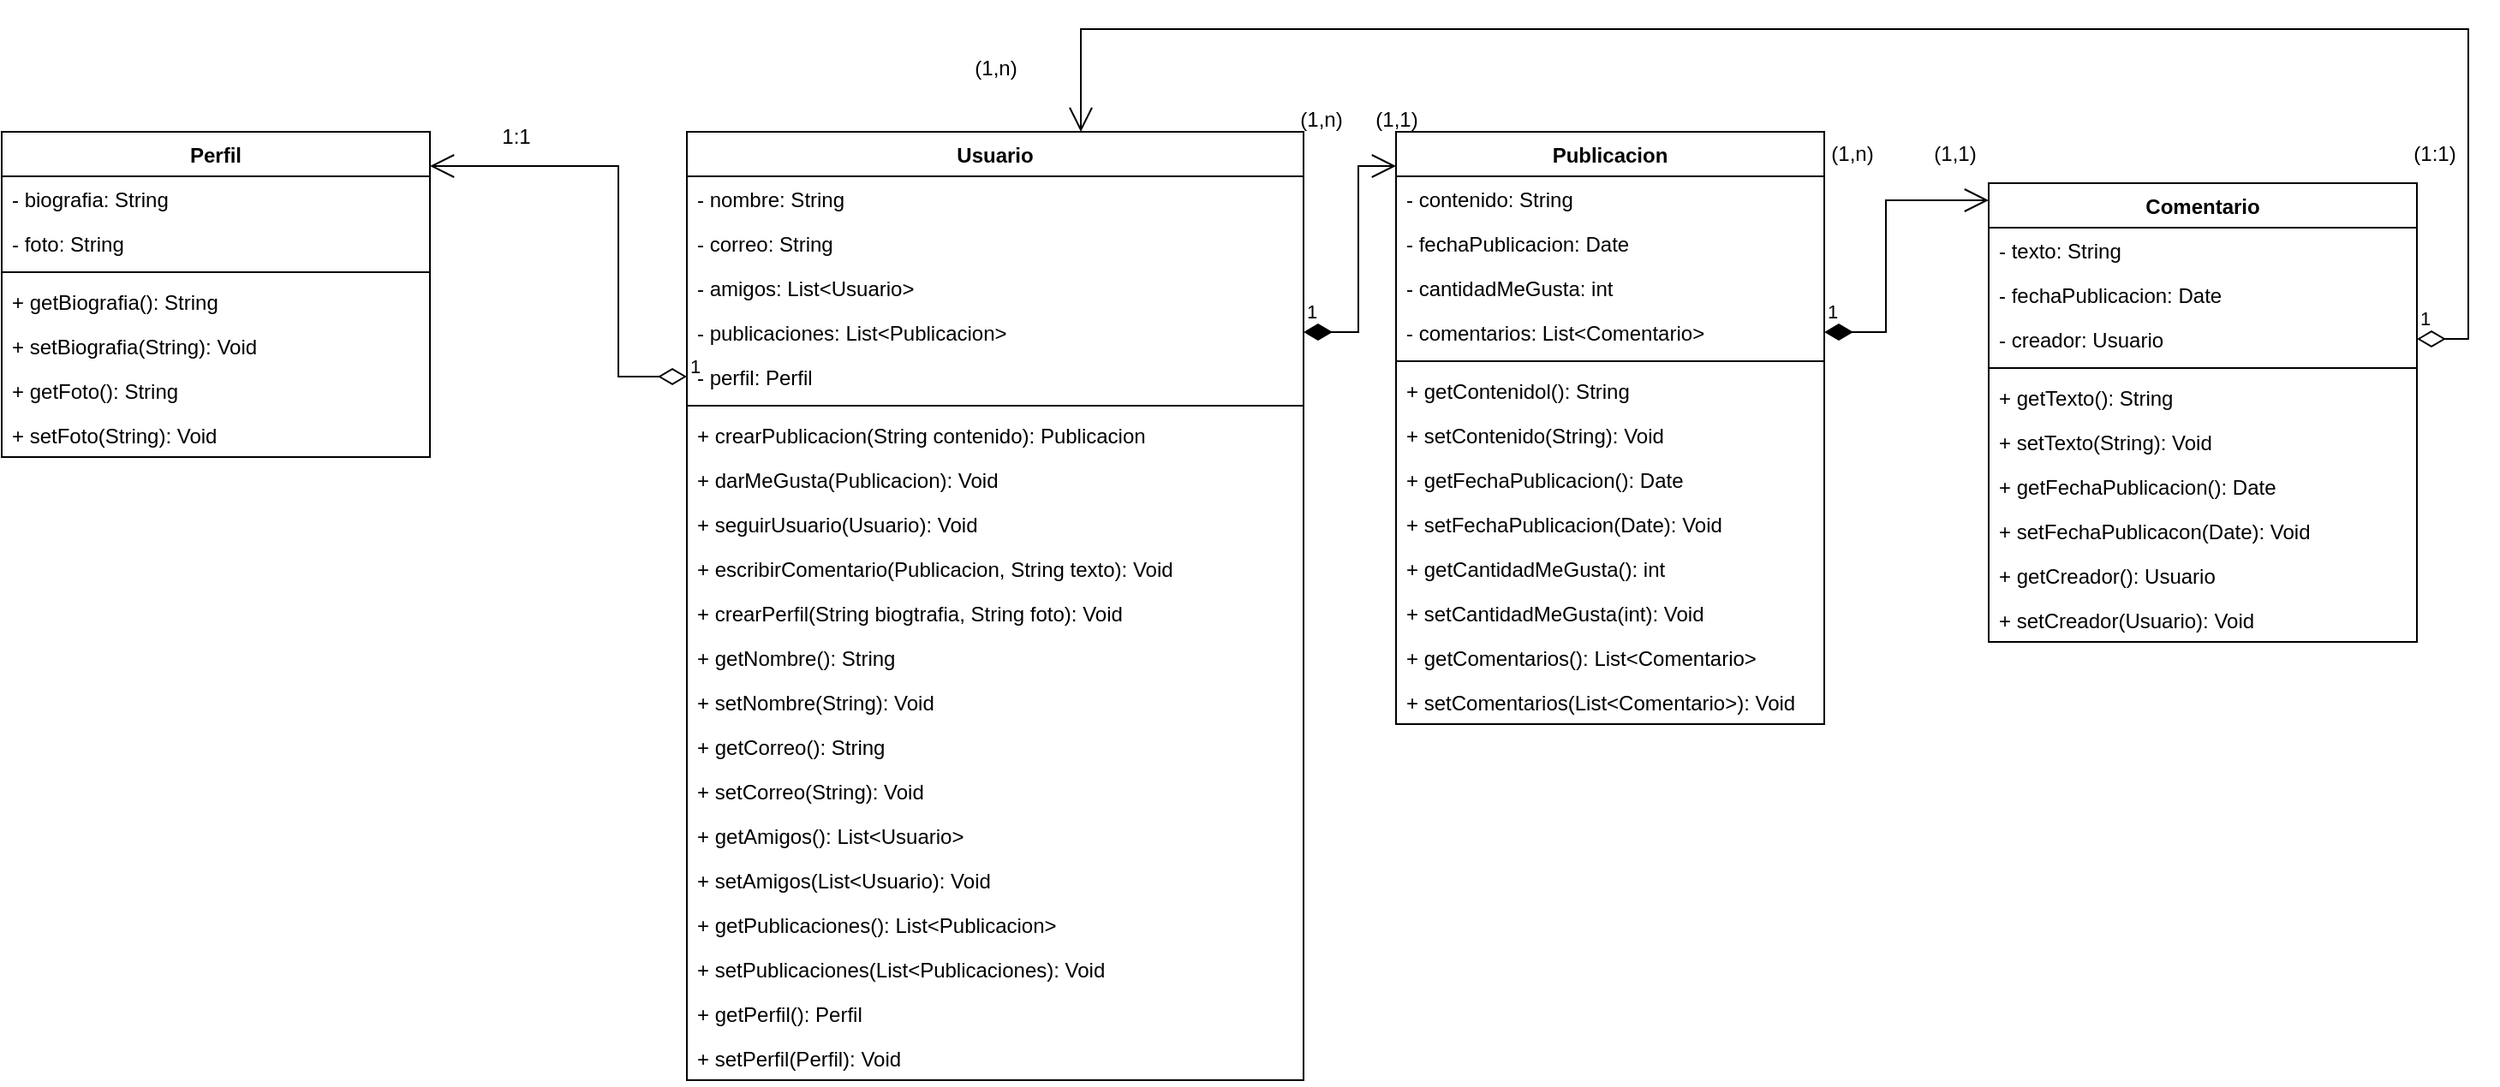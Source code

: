 <mxfile version="22.1.8" type="device">
  <diagram name="Página-1" id="3tDCjtJ9ouKSWH7aclpT">
    <mxGraphModel dx="1385" dy="935" grid="1" gridSize="10" guides="1" tooltips="1" connect="1" arrows="1" fold="1" page="1" pageScale="1" pageWidth="827" pageHeight="1169" math="0" shadow="0">
      <root>
        <mxCell id="0" />
        <mxCell id="1" parent="0" />
        <mxCell id="qSOSY0x3wj1_a89R1ca1-1" value="Usuario" style="swimlane;fontStyle=1;align=center;verticalAlign=top;childLayout=stackLayout;horizontal=1;startSize=26;horizontalStack=0;resizeParent=1;resizeParentMax=0;resizeLast=0;collapsible=1;marginBottom=0;whiteSpace=wrap;html=1;" vertex="1" parent="1">
          <mxGeometry y="270" width="360" height="554" as="geometry" />
        </mxCell>
        <mxCell id="qSOSY0x3wj1_a89R1ca1-2" value="- nombre: String" style="text;strokeColor=none;fillColor=none;align=left;verticalAlign=top;spacingLeft=4;spacingRight=4;overflow=hidden;rotatable=0;points=[[0,0.5],[1,0.5]];portConstraint=eastwest;whiteSpace=wrap;html=1;" vertex="1" parent="qSOSY0x3wj1_a89R1ca1-1">
          <mxGeometry y="26" width="360" height="26" as="geometry" />
        </mxCell>
        <mxCell id="qSOSY0x3wj1_a89R1ca1-5" value="- correo: String" style="text;strokeColor=none;fillColor=none;align=left;verticalAlign=top;spacingLeft=4;spacingRight=4;overflow=hidden;rotatable=0;points=[[0,0.5],[1,0.5]];portConstraint=eastwest;whiteSpace=wrap;html=1;" vertex="1" parent="qSOSY0x3wj1_a89R1ca1-1">
          <mxGeometry y="52" width="360" height="26" as="geometry" />
        </mxCell>
        <mxCell id="qSOSY0x3wj1_a89R1ca1-6" value="- amigos: List&amp;lt;Usuario&amp;gt;" style="text;strokeColor=none;fillColor=none;align=left;verticalAlign=top;spacingLeft=4;spacingRight=4;overflow=hidden;rotatable=0;points=[[0,0.5],[1,0.5]];portConstraint=eastwest;whiteSpace=wrap;html=1;" vertex="1" parent="qSOSY0x3wj1_a89R1ca1-1">
          <mxGeometry y="78" width="360" height="26" as="geometry" />
        </mxCell>
        <mxCell id="qSOSY0x3wj1_a89R1ca1-7" value="- publicaciones: List&amp;lt;Publicacion&amp;gt;" style="text;strokeColor=none;fillColor=none;align=left;verticalAlign=top;spacingLeft=4;spacingRight=4;overflow=hidden;rotatable=0;points=[[0,0.5],[1,0.5]];portConstraint=eastwest;whiteSpace=wrap;html=1;" vertex="1" parent="qSOSY0x3wj1_a89R1ca1-1">
          <mxGeometry y="104" width="360" height="26" as="geometry" />
        </mxCell>
        <mxCell id="qSOSY0x3wj1_a89R1ca1-16" value="- perfil: Perfil" style="text;strokeColor=none;fillColor=none;align=left;verticalAlign=top;spacingLeft=4;spacingRight=4;overflow=hidden;rotatable=0;points=[[0,0.5],[1,0.5]];portConstraint=eastwest;whiteSpace=wrap;html=1;" vertex="1" parent="qSOSY0x3wj1_a89R1ca1-1">
          <mxGeometry y="130" width="360" height="26" as="geometry" />
        </mxCell>
        <mxCell id="qSOSY0x3wj1_a89R1ca1-3" value="" style="line;strokeWidth=1;fillColor=none;align=left;verticalAlign=middle;spacingTop=-1;spacingLeft=3;spacingRight=3;rotatable=0;labelPosition=right;points=[];portConstraint=eastwest;strokeColor=inherit;" vertex="1" parent="qSOSY0x3wj1_a89R1ca1-1">
          <mxGeometry y="156" width="360" height="8" as="geometry" />
        </mxCell>
        <mxCell id="qSOSY0x3wj1_a89R1ca1-15" value="+ crearPublicacion(String contenido): Publicacion" style="text;strokeColor=none;fillColor=none;align=left;verticalAlign=top;spacingLeft=4;spacingRight=4;overflow=hidden;rotatable=0;points=[[0,0.5],[1,0.5]];portConstraint=eastwest;whiteSpace=wrap;html=1;" vertex="1" parent="qSOSY0x3wj1_a89R1ca1-1">
          <mxGeometry y="164" width="360" height="26" as="geometry" />
        </mxCell>
        <mxCell id="qSOSY0x3wj1_a89R1ca1-4" value="+ darMeGusta(Publicacion): Void" style="text;strokeColor=none;fillColor=none;align=left;verticalAlign=top;spacingLeft=4;spacingRight=4;overflow=hidden;rotatable=0;points=[[0,0.5],[1,0.5]];portConstraint=eastwest;whiteSpace=wrap;html=1;" vertex="1" parent="qSOSY0x3wj1_a89R1ca1-1">
          <mxGeometry y="190" width="360" height="26" as="geometry" />
        </mxCell>
        <mxCell id="qSOSY0x3wj1_a89R1ca1-28" value="+ seguirUsuario(Usuario): Void" style="text;strokeColor=none;fillColor=none;align=left;verticalAlign=top;spacingLeft=4;spacingRight=4;overflow=hidden;rotatable=0;points=[[0,0.5],[1,0.5]];portConstraint=eastwest;whiteSpace=wrap;html=1;" vertex="1" parent="qSOSY0x3wj1_a89R1ca1-1">
          <mxGeometry y="216" width="360" height="26" as="geometry" />
        </mxCell>
        <mxCell id="qSOSY0x3wj1_a89R1ca1-30" value="+ escribirComentario(Publicacion, String texto): Void" style="text;strokeColor=none;fillColor=none;align=left;verticalAlign=top;spacingLeft=4;spacingRight=4;overflow=hidden;rotatable=0;points=[[0,0.5],[1,0.5]];portConstraint=eastwest;whiteSpace=wrap;html=1;" vertex="1" parent="qSOSY0x3wj1_a89R1ca1-1">
          <mxGeometry y="242" width="360" height="26" as="geometry" />
        </mxCell>
        <mxCell id="qSOSY0x3wj1_a89R1ca1-67" value="+ crearPerfil(String biogtrafia, String foto): Void" style="text;strokeColor=none;fillColor=none;align=left;verticalAlign=top;spacingLeft=4;spacingRight=4;overflow=hidden;rotatable=0;points=[[0,0.5],[1,0.5]];portConstraint=eastwest;whiteSpace=wrap;html=1;" vertex="1" parent="qSOSY0x3wj1_a89R1ca1-1">
          <mxGeometry y="268" width="360" height="26" as="geometry" />
        </mxCell>
        <mxCell id="qSOSY0x3wj1_a89R1ca1-55" value="+ getNombre(): String" style="text;strokeColor=none;fillColor=none;align=left;verticalAlign=top;spacingLeft=4;spacingRight=4;overflow=hidden;rotatable=0;points=[[0,0.5],[1,0.5]];portConstraint=eastwest;whiteSpace=wrap;html=1;" vertex="1" parent="qSOSY0x3wj1_a89R1ca1-1">
          <mxGeometry y="294" width="360" height="26" as="geometry" />
        </mxCell>
        <mxCell id="qSOSY0x3wj1_a89R1ca1-59" value="+ setNombre(String): Void" style="text;strokeColor=none;fillColor=none;align=left;verticalAlign=top;spacingLeft=4;spacingRight=4;overflow=hidden;rotatable=0;points=[[0,0.5],[1,0.5]];portConstraint=eastwest;whiteSpace=wrap;html=1;" vertex="1" parent="qSOSY0x3wj1_a89R1ca1-1">
          <mxGeometry y="320" width="360" height="26" as="geometry" />
        </mxCell>
        <mxCell id="qSOSY0x3wj1_a89R1ca1-60" value="+ getCorreo(): String" style="text;strokeColor=none;fillColor=none;align=left;verticalAlign=top;spacingLeft=4;spacingRight=4;overflow=hidden;rotatable=0;points=[[0,0.5],[1,0.5]];portConstraint=eastwest;whiteSpace=wrap;html=1;" vertex="1" parent="qSOSY0x3wj1_a89R1ca1-1">
          <mxGeometry y="346" width="360" height="26" as="geometry" />
        </mxCell>
        <mxCell id="qSOSY0x3wj1_a89R1ca1-56" value="+ setCorreo(String): Void" style="text;strokeColor=none;fillColor=none;align=left;verticalAlign=top;spacingLeft=4;spacingRight=4;overflow=hidden;rotatable=0;points=[[0,0.5],[1,0.5]];portConstraint=eastwest;whiteSpace=wrap;html=1;" vertex="1" parent="qSOSY0x3wj1_a89R1ca1-1">
          <mxGeometry y="372" width="360" height="26" as="geometry" />
        </mxCell>
        <mxCell id="qSOSY0x3wj1_a89R1ca1-61" value="+ getAmigos(): List&amp;lt;Usuario&amp;gt;" style="text;strokeColor=none;fillColor=none;align=left;verticalAlign=top;spacingLeft=4;spacingRight=4;overflow=hidden;rotatable=0;points=[[0,0.5],[1,0.5]];portConstraint=eastwest;whiteSpace=wrap;html=1;" vertex="1" parent="qSOSY0x3wj1_a89R1ca1-1">
          <mxGeometry y="398" width="360" height="26" as="geometry" />
        </mxCell>
        <mxCell id="qSOSY0x3wj1_a89R1ca1-62" value="+ setAmigos(List&amp;lt;Usuario): Void" style="text;strokeColor=none;fillColor=none;align=left;verticalAlign=top;spacingLeft=4;spacingRight=4;overflow=hidden;rotatable=0;points=[[0,0.5],[1,0.5]];portConstraint=eastwest;whiteSpace=wrap;html=1;" vertex="1" parent="qSOSY0x3wj1_a89R1ca1-1">
          <mxGeometry y="424" width="360" height="26" as="geometry" />
        </mxCell>
        <mxCell id="qSOSY0x3wj1_a89R1ca1-63" value="+ getPublicaciones(): List&amp;lt;Publicacion&amp;gt;" style="text;strokeColor=none;fillColor=none;align=left;verticalAlign=top;spacingLeft=4;spacingRight=4;overflow=hidden;rotatable=0;points=[[0,0.5],[1,0.5]];portConstraint=eastwest;whiteSpace=wrap;html=1;" vertex="1" parent="qSOSY0x3wj1_a89R1ca1-1">
          <mxGeometry y="450" width="360" height="26" as="geometry" />
        </mxCell>
        <mxCell id="qSOSY0x3wj1_a89R1ca1-64" value="+ setPublicaciones(List&amp;lt;Publicaciones): Void" style="text;strokeColor=none;fillColor=none;align=left;verticalAlign=top;spacingLeft=4;spacingRight=4;overflow=hidden;rotatable=0;points=[[0,0.5],[1,0.5]];portConstraint=eastwest;whiteSpace=wrap;html=1;" vertex="1" parent="qSOSY0x3wj1_a89R1ca1-1">
          <mxGeometry y="476" width="360" height="26" as="geometry" />
        </mxCell>
        <mxCell id="qSOSY0x3wj1_a89R1ca1-65" value="+ getPerfil(): Perfil" style="text;strokeColor=none;fillColor=none;align=left;verticalAlign=top;spacingLeft=4;spacingRight=4;overflow=hidden;rotatable=0;points=[[0,0.5],[1,0.5]];portConstraint=eastwest;whiteSpace=wrap;html=1;" vertex="1" parent="qSOSY0x3wj1_a89R1ca1-1">
          <mxGeometry y="502" width="360" height="26" as="geometry" />
        </mxCell>
        <mxCell id="qSOSY0x3wj1_a89R1ca1-66" value="+ setPerfil(Perfil): Void" style="text;strokeColor=none;fillColor=none;align=left;verticalAlign=top;spacingLeft=4;spacingRight=4;overflow=hidden;rotatable=0;points=[[0,0.5],[1,0.5]];portConstraint=eastwest;whiteSpace=wrap;html=1;" vertex="1" parent="qSOSY0x3wj1_a89R1ca1-1">
          <mxGeometry y="528" width="360" height="26" as="geometry" />
        </mxCell>
        <mxCell id="qSOSY0x3wj1_a89R1ca1-8" value="Publicacion" style="swimlane;fontStyle=1;align=center;verticalAlign=top;childLayout=stackLayout;horizontal=1;startSize=26;horizontalStack=0;resizeParent=1;resizeParentMax=0;resizeLast=0;collapsible=1;marginBottom=0;whiteSpace=wrap;html=1;" vertex="1" parent="1">
          <mxGeometry x="414" y="270" width="250" height="346" as="geometry" />
        </mxCell>
        <mxCell id="qSOSY0x3wj1_a89R1ca1-9" value="- contenido: String" style="text;strokeColor=none;fillColor=none;align=left;verticalAlign=top;spacingLeft=4;spacingRight=4;overflow=hidden;rotatable=0;points=[[0,0.5],[1,0.5]];portConstraint=eastwest;whiteSpace=wrap;html=1;" vertex="1" parent="qSOSY0x3wj1_a89R1ca1-8">
          <mxGeometry y="26" width="250" height="26" as="geometry" />
        </mxCell>
        <mxCell id="qSOSY0x3wj1_a89R1ca1-10" value="- fechaPublicacion: Date" style="text;strokeColor=none;fillColor=none;align=left;verticalAlign=top;spacingLeft=4;spacingRight=4;overflow=hidden;rotatable=0;points=[[0,0.5],[1,0.5]];portConstraint=eastwest;whiteSpace=wrap;html=1;" vertex="1" parent="qSOSY0x3wj1_a89R1ca1-8">
          <mxGeometry y="52" width="250" height="26" as="geometry" />
        </mxCell>
        <mxCell id="qSOSY0x3wj1_a89R1ca1-11" value="- cantidadMeGusta: int" style="text;strokeColor=none;fillColor=none;align=left;verticalAlign=top;spacingLeft=4;spacingRight=4;overflow=hidden;rotatable=0;points=[[0,0.5],[1,0.5]];portConstraint=eastwest;whiteSpace=wrap;html=1;" vertex="1" parent="qSOSY0x3wj1_a89R1ca1-8">
          <mxGeometry y="78" width="250" height="26" as="geometry" />
        </mxCell>
        <mxCell id="qSOSY0x3wj1_a89R1ca1-29" value="- comentarios: List&amp;lt;Comentario&amp;gt;" style="text;strokeColor=none;fillColor=none;align=left;verticalAlign=top;spacingLeft=4;spacingRight=4;overflow=hidden;rotatable=0;points=[[0,0.5],[1,0.5]];portConstraint=eastwest;whiteSpace=wrap;html=1;" vertex="1" parent="qSOSY0x3wj1_a89R1ca1-8">
          <mxGeometry y="104" width="250" height="26" as="geometry" />
        </mxCell>
        <mxCell id="qSOSY0x3wj1_a89R1ca1-13" value="" style="line;strokeWidth=1;fillColor=none;align=left;verticalAlign=middle;spacingTop=-1;spacingLeft=3;spacingRight=3;rotatable=0;labelPosition=right;points=[];portConstraint=eastwest;strokeColor=inherit;" vertex="1" parent="qSOSY0x3wj1_a89R1ca1-8">
          <mxGeometry y="130" width="250" height="8" as="geometry" />
        </mxCell>
        <mxCell id="qSOSY0x3wj1_a89R1ca1-68" value="+ getContenidol(): String" style="text;strokeColor=none;fillColor=none;align=left;verticalAlign=top;spacingLeft=4;spacingRight=4;overflow=hidden;rotatable=0;points=[[0,0.5],[1,0.5]];portConstraint=eastwest;whiteSpace=wrap;html=1;" vertex="1" parent="qSOSY0x3wj1_a89R1ca1-8">
          <mxGeometry y="138" width="250" height="26" as="geometry" />
        </mxCell>
        <mxCell id="qSOSY0x3wj1_a89R1ca1-69" value="+ setContenido(String): Void" style="text;strokeColor=none;fillColor=none;align=left;verticalAlign=top;spacingLeft=4;spacingRight=4;overflow=hidden;rotatable=0;points=[[0,0.5],[1,0.5]];portConstraint=eastwest;whiteSpace=wrap;html=1;" vertex="1" parent="qSOSY0x3wj1_a89R1ca1-8">
          <mxGeometry y="164" width="250" height="26" as="geometry" />
        </mxCell>
        <mxCell id="qSOSY0x3wj1_a89R1ca1-70" value="+ getFechaPublicacion(): Date" style="text;strokeColor=none;fillColor=none;align=left;verticalAlign=top;spacingLeft=4;spacingRight=4;overflow=hidden;rotatable=0;points=[[0,0.5],[1,0.5]];portConstraint=eastwest;whiteSpace=wrap;html=1;" vertex="1" parent="qSOSY0x3wj1_a89R1ca1-8">
          <mxGeometry y="190" width="250" height="26" as="geometry" />
        </mxCell>
        <mxCell id="qSOSY0x3wj1_a89R1ca1-71" value="+ setFechaPublicacion(Date): Void" style="text;strokeColor=none;fillColor=none;align=left;verticalAlign=top;spacingLeft=4;spacingRight=4;overflow=hidden;rotatable=0;points=[[0,0.5],[1,0.5]];portConstraint=eastwest;whiteSpace=wrap;html=1;" vertex="1" parent="qSOSY0x3wj1_a89R1ca1-8">
          <mxGeometry y="216" width="250" height="26" as="geometry" />
        </mxCell>
        <mxCell id="qSOSY0x3wj1_a89R1ca1-72" value="+ getCantidadMeGusta(): int" style="text;strokeColor=none;fillColor=none;align=left;verticalAlign=top;spacingLeft=4;spacingRight=4;overflow=hidden;rotatable=0;points=[[0,0.5],[1,0.5]];portConstraint=eastwest;whiteSpace=wrap;html=1;" vertex="1" parent="qSOSY0x3wj1_a89R1ca1-8">
          <mxGeometry y="242" width="250" height="26" as="geometry" />
        </mxCell>
        <mxCell id="qSOSY0x3wj1_a89R1ca1-73" value="+ setCantidadMeGusta(int): Void" style="text;strokeColor=none;fillColor=none;align=left;verticalAlign=top;spacingLeft=4;spacingRight=4;overflow=hidden;rotatable=0;points=[[0,0.5],[1,0.5]];portConstraint=eastwest;whiteSpace=wrap;html=1;" vertex="1" parent="qSOSY0x3wj1_a89R1ca1-8">
          <mxGeometry y="268" width="250" height="26" as="geometry" />
        </mxCell>
        <mxCell id="qSOSY0x3wj1_a89R1ca1-74" value="+ getComentarios(): List&amp;lt;Comentario&amp;gt;" style="text;strokeColor=none;fillColor=none;align=left;verticalAlign=top;spacingLeft=4;spacingRight=4;overflow=hidden;rotatable=0;points=[[0,0.5],[1,0.5]];portConstraint=eastwest;whiteSpace=wrap;html=1;" vertex="1" parent="qSOSY0x3wj1_a89R1ca1-8">
          <mxGeometry y="294" width="250" height="26" as="geometry" />
        </mxCell>
        <mxCell id="qSOSY0x3wj1_a89R1ca1-75" value="+ setComentarios(List&amp;lt;Comentario&amp;gt;): Void" style="text;strokeColor=none;fillColor=none;align=left;verticalAlign=top;spacingLeft=4;spacingRight=4;overflow=hidden;rotatable=0;points=[[0,0.5],[1,0.5]];portConstraint=eastwest;whiteSpace=wrap;html=1;" vertex="1" parent="qSOSY0x3wj1_a89R1ca1-8">
          <mxGeometry y="320" width="250" height="26" as="geometry" />
        </mxCell>
        <mxCell id="qSOSY0x3wj1_a89R1ca1-17" value="Perfil" style="swimlane;fontStyle=1;align=center;verticalAlign=top;childLayout=stackLayout;horizontal=1;startSize=26;horizontalStack=0;resizeParent=1;resizeParentMax=0;resizeLast=0;collapsible=1;marginBottom=0;whiteSpace=wrap;html=1;" vertex="1" parent="1">
          <mxGeometry x="-400" y="270" width="250" height="190" as="geometry" />
        </mxCell>
        <mxCell id="qSOSY0x3wj1_a89R1ca1-18" value="- biografia: String" style="text;strokeColor=none;fillColor=none;align=left;verticalAlign=top;spacingLeft=4;spacingRight=4;overflow=hidden;rotatable=0;points=[[0,0.5],[1,0.5]];portConstraint=eastwest;whiteSpace=wrap;html=1;" vertex="1" parent="qSOSY0x3wj1_a89R1ca1-17">
          <mxGeometry y="26" width="250" height="26" as="geometry" />
        </mxCell>
        <mxCell id="qSOSY0x3wj1_a89R1ca1-19" value="- foto: String" style="text;strokeColor=none;fillColor=none;align=left;verticalAlign=top;spacingLeft=4;spacingRight=4;overflow=hidden;rotatable=0;points=[[0,0.5],[1,0.5]];portConstraint=eastwest;whiteSpace=wrap;html=1;" vertex="1" parent="qSOSY0x3wj1_a89R1ca1-17">
          <mxGeometry y="52" width="250" height="26" as="geometry" />
        </mxCell>
        <mxCell id="qSOSY0x3wj1_a89R1ca1-23" value="" style="line;strokeWidth=1;fillColor=none;align=left;verticalAlign=middle;spacingTop=-1;spacingLeft=3;spacingRight=3;rotatable=0;labelPosition=right;points=[];portConstraint=eastwest;strokeColor=inherit;" vertex="1" parent="qSOSY0x3wj1_a89R1ca1-17">
          <mxGeometry y="78" width="250" height="8" as="geometry" />
        </mxCell>
        <mxCell id="qSOSY0x3wj1_a89R1ca1-26" value="+ getBiografia(): String" style="text;strokeColor=none;fillColor=none;align=left;verticalAlign=top;spacingLeft=4;spacingRight=4;overflow=hidden;rotatable=0;points=[[0,0.5],[1,0.5]];portConstraint=eastwest;whiteSpace=wrap;html=1;" vertex="1" parent="qSOSY0x3wj1_a89R1ca1-17">
          <mxGeometry y="86" width="250" height="26" as="geometry" />
        </mxCell>
        <mxCell id="qSOSY0x3wj1_a89R1ca1-52" value="+ setBiografia(String): Void" style="text;strokeColor=none;fillColor=none;align=left;verticalAlign=top;spacingLeft=4;spacingRight=4;overflow=hidden;rotatable=0;points=[[0,0.5],[1,0.5]];portConstraint=eastwest;whiteSpace=wrap;html=1;" vertex="1" parent="qSOSY0x3wj1_a89R1ca1-17">
          <mxGeometry y="112" width="250" height="26" as="geometry" />
        </mxCell>
        <mxCell id="qSOSY0x3wj1_a89R1ca1-53" value="+ getFoto(): String" style="text;strokeColor=none;fillColor=none;align=left;verticalAlign=top;spacingLeft=4;spacingRight=4;overflow=hidden;rotatable=0;points=[[0,0.5],[1,0.5]];portConstraint=eastwest;whiteSpace=wrap;html=1;" vertex="1" parent="qSOSY0x3wj1_a89R1ca1-17">
          <mxGeometry y="138" width="250" height="26" as="geometry" />
        </mxCell>
        <mxCell id="qSOSY0x3wj1_a89R1ca1-54" value="+ setFoto(String): Void" style="text;strokeColor=none;fillColor=none;align=left;verticalAlign=top;spacingLeft=4;spacingRight=4;overflow=hidden;rotatable=0;points=[[0,0.5],[1,0.5]];portConstraint=eastwest;whiteSpace=wrap;html=1;" vertex="1" parent="qSOSY0x3wj1_a89R1ca1-17">
          <mxGeometry y="164" width="250" height="26" as="geometry" />
        </mxCell>
        <mxCell id="qSOSY0x3wj1_a89R1ca1-27" value="1" style="endArrow=open;html=1;endSize=12;startArrow=diamondThin;startSize=14;startFill=0;edgeStyle=orthogonalEdgeStyle;align=left;verticalAlign=bottom;rounded=0;" edge="1" parent="1" source="qSOSY0x3wj1_a89R1ca1-16" target="qSOSY0x3wj1_a89R1ca1-17">
          <mxGeometry x="-1" y="3" relative="1" as="geometry">
            <mxPoint x="-40" y="550" as="sourcePoint" />
            <mxPoint x="120" y="550" as="targetPoint" />
            <Array as="points">
              <mxPoint x="-40" y="413" />
              <mxPoint x="-40" y="290" />
            </Array>
          </mxGeometry>
        </mxCell>
        <mxCell id="qSOSY0x3wj1_a89R1ca1-31" value="Comentario" style="swimlane;fontStyle=1;align=center;verticalAlign=top;childLayout=stackLayout;horizontal=1;startSize=26;horizontalStack=0;resizeParent=1;resizeParentMax=0;resizeLast=0;collapsible=1;marginBottom=0;whiteSpace=wrap;html=1;" vertex="1" parent="1">
          <mxGeometry x="760" y="300" width="250" height="268" as="geometry" />
        </mxCell>
        <mxCell id="qSOSY0x3wj1_a89R1ca1-32" value="- texto: String" style="text;strokeColor=none;fillColor=none;align=left;verticalAlign=top;spacingLeft=4;spacingRight=4;overflow=hidden;rotatable=0;points=[[0,0.5],[1,0.5]];portConstraint=eastwest;whiteSpace=wrap;html=1;" vertex="1" parent="qSOSY0x3wj1_a89R1ca1-31">
          <mxGeometry y="26" width="250" height="26" as="geometry" />
        </mxCell>
        <mxCell id="qSOSY0x3wj1_a89R1ca1-33" value="- fechaPublicacion: Date" style="text;strokeColor=none;fillColor=none;align=left;verticalAlign=top;spacingLeft=4;spacingRight=4;overflow=hidden;rotatable=0;points=[[0,0.5],[1,0.5]];portConstraint=eastwest;whiteSpace=wrap;html=1;" vertex="1" parent="qSOSY0x3wj1_a89R1ca1-31">
          <mxGeometry y="52" width="250" height="26" as="geometry" />
        </mxCell>
        <mxCell id="qSOSY0x3wj1_a89R1ca1-35" value="- creador: Usuario" style="text;strokeColor=none;fillColor=none;align=left;verticalAlign=top;spacingLeft=4;spacingRight=4;overflow=hidden;rotatable=0;points=[[0,0.5],[1,0.5]];portConstraint=eastwest;whiteSpace=wrap;html=1;" vertex="1" parent="qSOSY0x3wj1_a89R1ca1-31">
          <mxGeometry y="78" width="250" height="26" as="geometry" />
        </mxCell>
        <mxCell id="qSOSY0x3wj1_a89R1ca1-36" value="" style="line;strokeWidth=1;fillColor=none;align=left;verticalAlign=middle;spacingTop=-1;spacingLeft=3;spacingRight=3;rotatable=0;labelPosition=right;points=[];portConstraint=eastwest;strokeColor=inherit;" vertex="1" parent="qSOSY0x3wj1_a89R1ca1-31">
          <mxGeometry y="104" width="250" height="8" as="geometry" />
        </mxCell>
        <mxCell id="qSOSY0x3wj1_a89R1ca1-76" value="+ getTexto(): String" style="text;strokeColor=none;fillColor=none;align=left;verticalAlign=top;spacingLeft=4;spacingRight=4;overflow=hidden;rotatable=0;points=[[0,0.5],[1,0.5]];portConstraint=eastwest;whiteSpace=wrap;html=1;" vertex="1" parent="qSOSY0x3wj1_a89R1ca1-31">
          <mxGeometry y="112" width="250" height="26" as="geometry" />
        </mxCell>
        <mxCell id="qSOSY0x3wj1_a89R1ca1-77" value="+ setTexto(String): Void" style="text;strokeColor=none;fillColor=none;align=left;verticalAlign=top;spacingLeft=4;spacingRight=4;overflow=hidden;rotatable=0;points=[[0,0.5],[1,0.5]];portConstraint=eastwest;whiteSpace=wrap;html=1;" vertex="1" parent="qSOSY0x3wj1_a89R1ca1-31">
          <mxGeometry y="138" width="250" height="26" as="geometry" />
        </mxCell>
        <mxCell id="qSOSY0x3wj1_a89R1ca1-78" value="+ getFechaPublicacion(): Date" style="text;strokeColor=none;fillColor=none;align=left;verticalAlign=top;spacingLeft=4;spacingRight=4;overflow=hidden;rotatable=0;points=[[0,0.5],[1,0.5]];portConstraint=eastwest;whiteSpace=wrap;html=1;" vertex="1" parent="qSOSY0x3wj1_a89R1ca1-31">
          <mxGeometry y="164" width="250" height="26" as="geometry" />
        </mxCell>
        <mxCell id="qSOSY0x3wj1_a89R1ca1-79" value="+ setFechaPublicacon(Date): Void" style="text;strokeColor=none;fillColor=none;align=left;verticalAlign=top;spacingLeft=4;spacingRight=4;overflow=hidden;rotatable=0;points=[[0,0.5],[1,0.5]];portConstraint=eastwest;whiteSpace=wrap;html=1;" vertex="1" parent="qSOSY0x3wj1_a89R1ca1-31">
          <mxGeometry y="190" width="250" height="26" as="geometry" />
        </mxCell>
        <mxCell id="qSOSY0x3wj1_a89R1ca1-80" value="+ getCreador(): Usuario" style="text;strokeColor=none;fillColor=none;align=left;verticalAlign=top;spacingLeft=4;spacingRight=4;overflow=hidden;rotatable=0;points=[[0,0.5],[1,0.5]];portConstraint=eastwest;whiteSpace=wrap;html=1;" vertex="1" parent="qSOSY0x3wj1_a89R1ca1-31">
          <mxGeometry y="216" width="250" height="26" as="geometry" />
        </mxCell>
        <mxCell id="qSOSY0x3wj1_a89R1ca1-81" value="+ setCreador(Usuario): Void" style="text;strokeColor=none;fillColor=none;align=left;verticalAlign=top;spacingLeft=4;spacingRight=4;overflow=hidden;rotatable=0;points=[[0,0.5],[1,0.5]];portConstraint=eastwest;whiteSpace=wrap;html=1;" vertex="1" parent="qSOSY0x3wj1_a89R1ca1-31">
          <mxGeometry y="242" width="250" height="26" as="geometry" />
        </mxCell>
        <mxCell id="qSOSY0x3wj1_a89R1ca1-38" value="1" style="endArrow=open;html=1;endSize=12;startArrow=diamondThin;startSize=14;startFill=0;edgeStyle=orthogonalEdgeStyle;align=left;verticalAlign=bottom;rounded=0;" edge="1" parent="1" source="qSOSY0x3wj1_a89R1ca1-35" target="qSOSY0x3wj1_a89R1ca1-1">
          <mxGeometry x="-1" y="3" relative="1" as="geometry">
            <mxPoint x="630" y="630" as="sourcePoint" />
            <mxPoint x="790" y="630" as="targetPoint" />
            <Array as="points">
              <mxPoint x="1040" y="391" />
              <mxPoint x="1040" y="210" />
              <mxPoint x="230" y="210" />
            </Array>
          </mxGeometry>
        </mxCell>
        <mxCell id="qSOSY0x3wj1_a89R1ca1-39" value="1" style="endArrow=open;html=1;endSize=12;startArrow=diamondThin;startSize=14;startFill=1;edgeStyle=orthogonalEdgeStyle;align=left;verticalAlign=bottom;rounded=0;" edge="1" parent="1" source="qSOSY0x3wj1_a89R1ca1-29" target="qSOSY0x3wj1_a89R1ca1-31">
          <mxGeometry x="-1" y="3" relative="1" as="geometry">
            <mxPoint x="580" y="520" as="sourcePoint" />
            <mxPoint x="740" y="520" as="targetPoint" />
            <Array as="points">
              <mxPoint x="700" y="387" />
              <mxPoint x="700" y="310" />
            </Array>
          </mxGeometry>
        </mxCell>
        <mxCell id="qSOSY0x3wj1_a89R1ca1-40" value="1" style="endArrow=open;html=1;endSize=12;startArrow=diamondThin;startSize=14;startFill=1;edgeStyle=orthogonalEdgeStyle;align=left;verticalAlign=bottom;rounded=0;" edge="1" parent="1" source="qSOSY0x3wj1_a89R1ca1-7" target="qSOSY0x3wj1_a89R1ca1-8">
          <mxGeometry x="-1" y="3" relative="1" as="geometry">
            <mxPoint x="320" y="650" as="sourcePoint" />
            <mxPoint x="480" y="650" as="targetPoint" />
            <Array as="points">
              <mxPoint x="392" y="387" />
              <mxPoint x="392" y="290" />
            </Array>
          </mxGeometry>
        </mxCell>
        <mxCell id="qSOSY0x3wj1_a89R1ca1-42" value="(1:1)" style="text;html=1;align=center;verticalAlign=middle;resizable=0;points=[];autosize=1;strokeColor=none;fillColor=none;" vertex="1" parent="1">
          <mxGeometry x="995" y="268" width="50" height="30" as="geometry" />
        </mxCell>
        <mxCell id="qSOSY0x3wj1_a89R1ca1-45" value="(1,n)" style="text;html=1;align=center;verticalAlign=middle;resizable=0;points=[];autosize=1;strokeColor=none;fillColor=none;" vertex="1" parent="1">
          <mxGeometry x="155" y="218" width="50" height="30" as="geometry" />
        </mxCell>
        <mxCell id="qSOSY0x3wj1_a89R1ca1-46" value="(1,n)" style="text;html=1;align=center;verticalAlign=middle;resizable=0;points=[];autosize=1;strokeColor=none;fillColor=none;" vertex="1" parent="1">
          <mxGeometry x="655" y="268" width="50" height="30" as="geometry" />
        </mxCell>
        <mxCell id="qSOSY0x3wj1_a89R1ca1-47" value="(1,1)" style="text;html=1;align=center;verticalAlign=middle;resizable=0;points=[];autosize=1;strokeColor=none;fillColor=none;" vertex="1" parent="1">
          <mxGeometry x="715" y="268" width="50" height="30" as="geometry" />
        </mxCell>
        <mxCell id="qSOSY0x3wj1_a89R1ca1-48" value="(1,n)" style="text;html=1;align=center;verticalAlign=middle;resizable=0;points=[];autosize=1;strokeColor=none;fillColor=none;" vertex="1" parent="1">
          <mxGeometry x="345" y="248" width="50" height="30" as="geometry" />
        </mxCell>
        <mxCell id="qSOSY0x3wj1_a89R1ca1-50" value="(1,1)" style="text;html=1;align=center;verticalAlign=middle;resizable=0;points=[];autosize=1;strokeColor=none;fillColor=none;" vertex="1" parent="1">
          <mxGeometry x="389" y="248" width="50" height="30" as="geometry" />
        </mxCell>
        <mxCell id="qSOSY0x3wj1_a89R1ca1-51" value="1:1" style="text;html=1;align=center;verticalAlign=middle;resizable=0;points=[];autosize=1;strokeColor=none;fillColor=none;rotation=0;" vertex="1" parent="1">
          <mxGeometry x="-120" y="258" width="40" height="30" as="geometry" />
        </mxCell>
      </root>
    </mxGraphModel>
  </diagram>
</mxfile>
